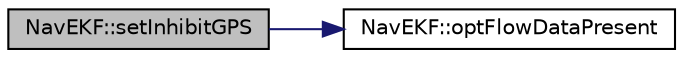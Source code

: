 digraph "NavEKF::setInhibitGPS"
{
 // INTERACTIVE_SVG=YES
  edge [fontname="Helvetica",fontsize="10",labelfontname="Helvetica",labelfontsize="10"];
  node [fontname="Helvetica",fontsize="10",shape=record];
  rankdir="LR";
  Node1 [label="NavEKF::setInhibitGPS",height=0.2,width=0.4,color="black", fillcolor="grey75", style="filled" fontcolor="black"];
  Node1 -> Node2 [color="midnightblue",fontsize="10",style="solid",fontname="Helvetica"];
  Node2 [label="NavEKF::optFlowDataPresent",height=0.2,width=0.4,color="black", fillcolor="white", style="filled",URL="$classNavEKF.html#a17086cdf3fc411329b12faa25b1713f1"];
}
